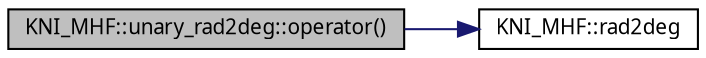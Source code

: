 digraph G
{
  edge [fontname="FreeSans.ttf",fontsize=10,labelfontname="FreeSans.ttf",labelfontsize=10];
  node [fontname="FreeSans.ttf",fontsize=10,shape=record];
  rankdir=LR;
  Node1 [label="KNI_MHF::unary_rad2deg::operator()",height=0.2,width=0.4,color="black", fillcolor="grey75", style="filled" fontcolor="black"];
  Node1 -> Node2 [color="midnightblue",fontsize=10,style="solid",fontname="FreeSans.ttf"];
  Node2 [label="KNI_MHF::rad2deg",height=0.2,width=0.4,color="black", fillcolor="white", style="filled",URL="$namespaceKNI__MHF.html#ead8f230476531d670a146a55f3fd05d",tooltip="conversion from radian to degree"];
}
